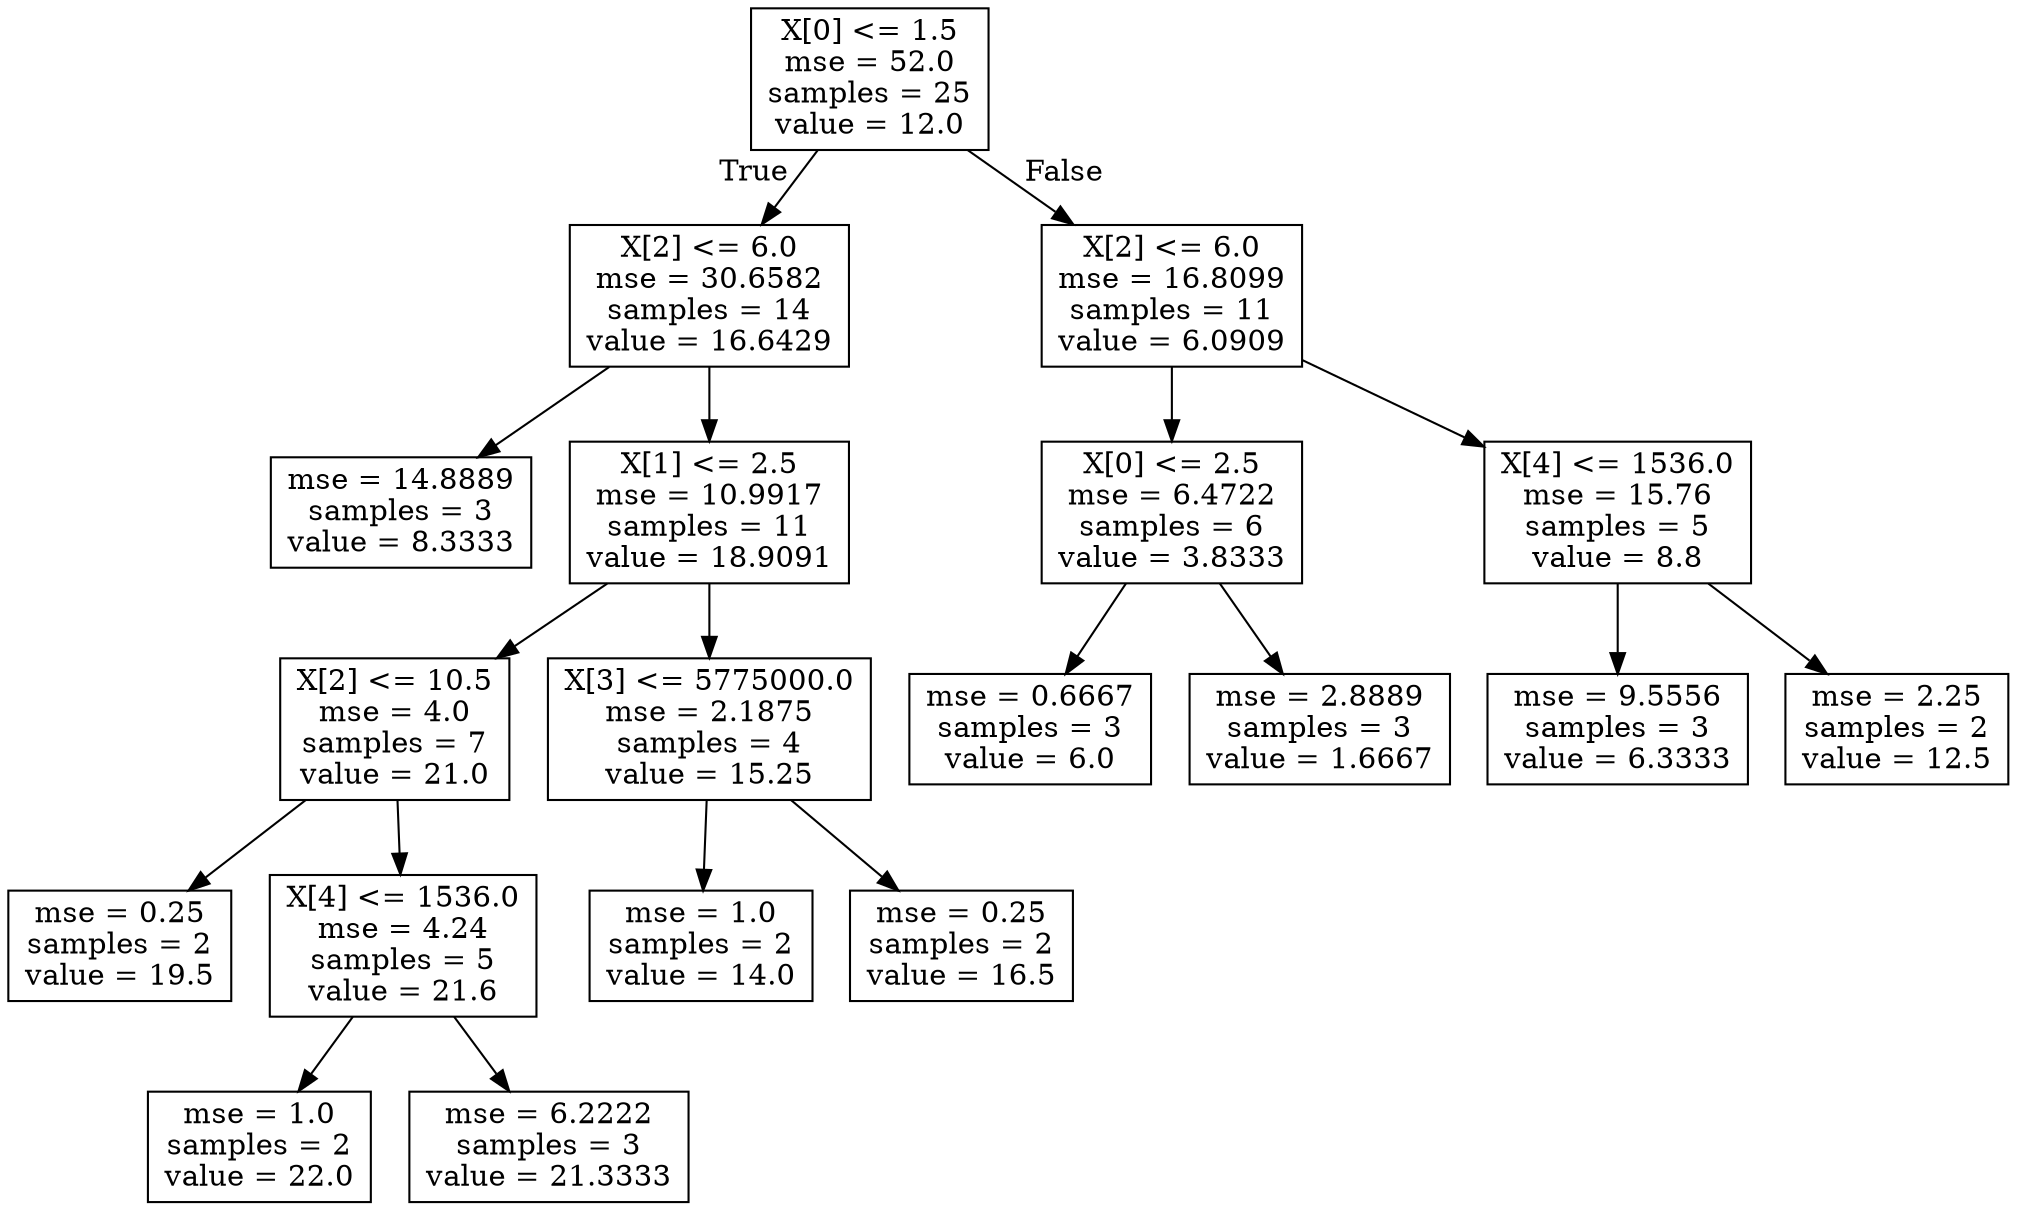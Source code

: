 digraph Tree {
node [shape=box] ;
0 [label="X[0] <= 1.5\nmse = 52.0\nsamples = 25\nvalue = 12.0"] ;
1 [label="X[2] <= 6.0\nmse = 30.6582\nsamples = 14\nvalue = 16.6429"] ;
0 -> 1 [labeldistance=2.5, labelangle=45, headlabel="True"] ;
2 [label="mse = 14.8889\nsamples = 3\nvalue = 8.3333"] ;
1 -> 2 ;
3 [label="X[1] <= 2.5\nmse = 10.9917\nsamples = 11\nvalue = 18.9091"] ;
1 -> 3 ;
4 [label="X[2] <= 10.5\nmse = 4.0\nsamples = 7\nvalue = 21.0"] ;
3 -> 4 ;
5 [label="mse = 0.25\nsamples = 2\nvalue = 19.5"] ;
4 -> 5 ;
6 [label="X[4] <= 1536.0\nmse = 4.24\nsamples = 5\nvalue = 21.6"] ;
4 -> 6 ;
7 [label="mse = 1.0\nsamples = 2\nvalue = 22.0"] ;
6 -> 7 ;
8 [label="mse = 6.2222\nsamples = 3\nvalue = 21.3333"] ;
6 -> 8 ;
9 [label="X[3] <= 5775000.0\nmse = 2.1875\nsamples = 4\nvalue = 15.25"] ;
3 -> 9 ;
10 [label="mse = 1.0\nsamples = 2\nvalue = 14.0"] ;
9 -> 10 ;
11 [label="mse = 0.25\nsamples = 2\nvalue = 16.5"] ;
9 -> 11 ;
12 [label="X[2] <= 6.0\nmse = 16.8099\nsamples = 11\nvalue = 6.0909"] ;
0 -> 12 [labeldistance=2.5, labelangle=-45, headlabel="False"] ;
13 [label="X[0] <= 2.5\nmse = 6.4722\nsamples = 6\nvalue = 3.8333"] ;
12 -> 13 ;
14 [label="mse = 0.6667\nsamples = 3\nvalue = 6.0"] ;
13 -> 14 ;
15 [label="mse = 2.8889\nsamples = 3\nvalue = 1.6667"] ;
13 -> 15 ;
16 [label="X[4] <= 1536.0\nmse = 15.76\nsamples = 5\nvalue = 8.8"] ;
12 -> 16 ;
17 [label="mse = 9.5556\nsamples = 3\nvalue = 6.3333"] ;
16 -> 17 ;
18 [label="mse = 2.25\nsamples = 2\nvalue = 12.5"] ;
16 -> 18 ;
}